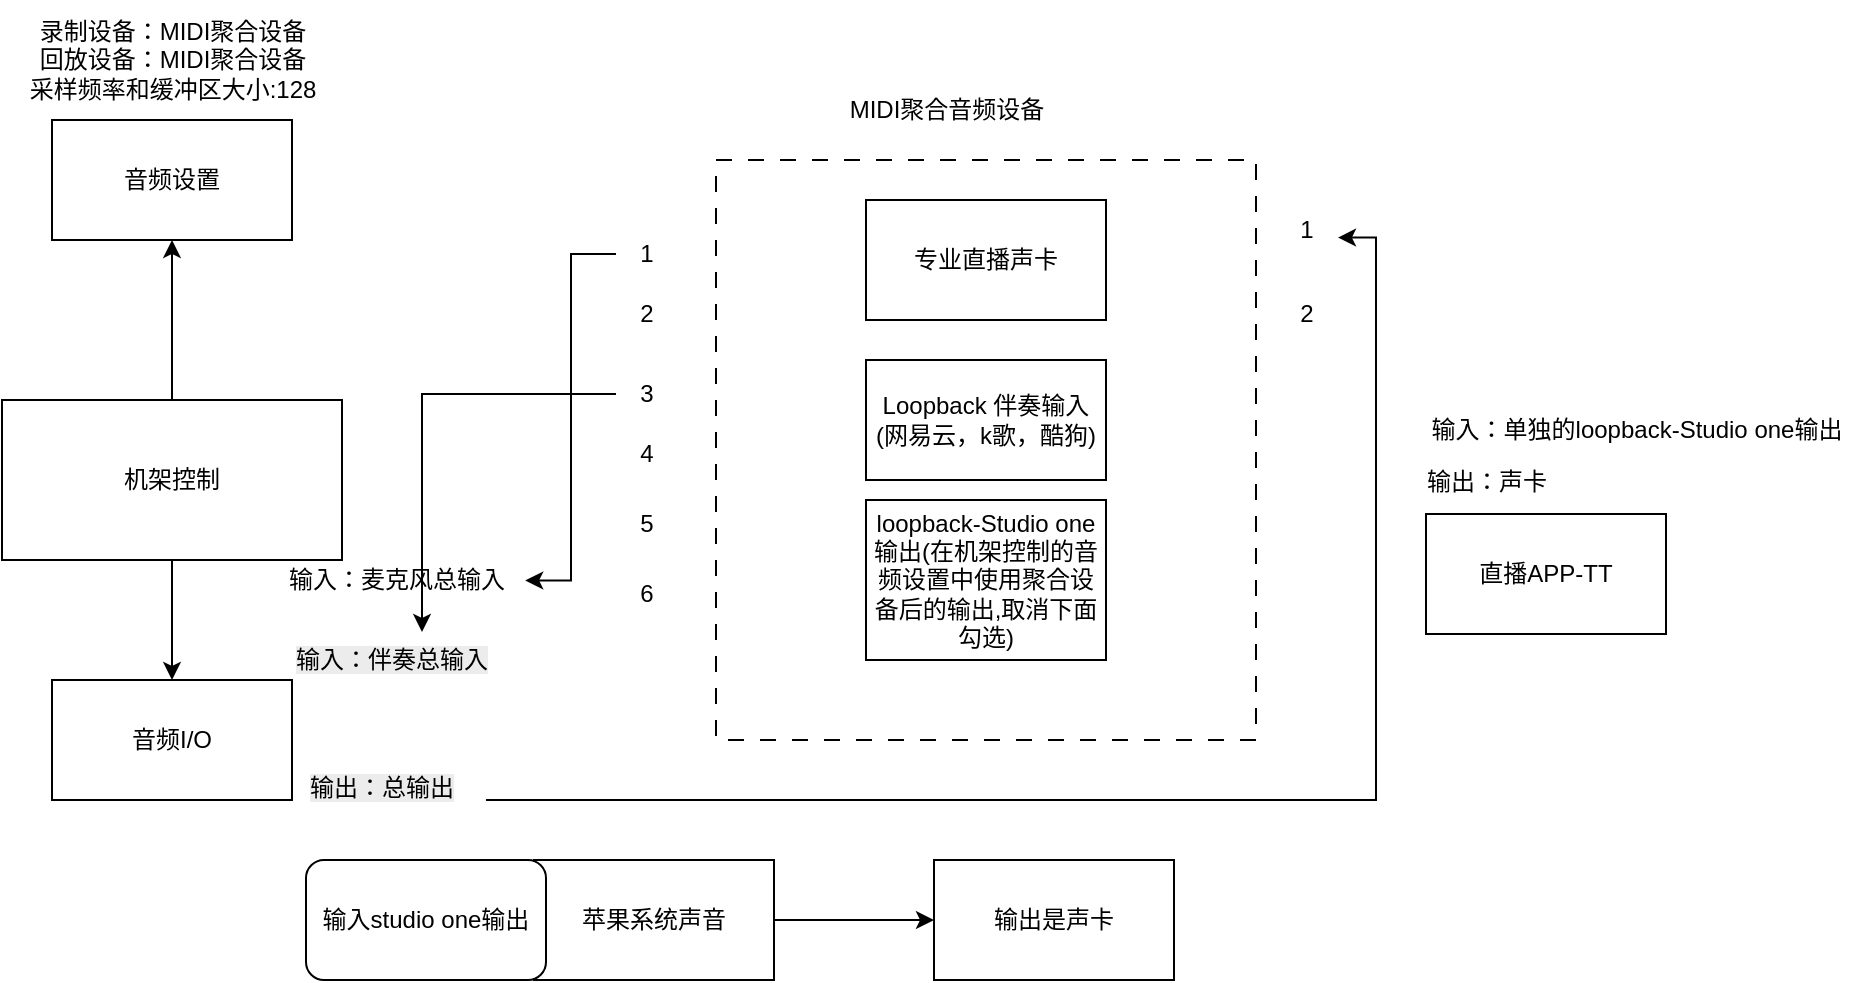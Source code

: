 <mxfile version="26.2.14">
  <diagram name="第 1 页" id="7WTzuipDIQhC7smeBhwV">
    <mxGraphModel dx="1042" dy="535" grid="1" gridSize="10" guides="1" tooltips="1" connect="1" arrows="1" fold="1" page="1" pageScale="1" pageWidth="827" pageHeight="1169" math="0" shadow="0">
      <root>
        <mxCell id="0" />
        <mxCell id="1" parent="0" />
        <mxCell id="VAnJiJQfd62OOGLLckr2-10" value="" style="rounded=0;whiteSpace=wrap;html=1;dashed=1;dashPattern=8 8;" vertex="1" parent="1">
          <mxGeometry x="375" y="80" width="270" height="290" as="geometry" />
        </mxCell>
        <mxCell id="VAnJiJQfd62OOGLLckr2-1" value="专业直播声卡" style="rounded=0;whiteSpace=wrap;html=1;" vertex="1" parent="1">
          <mxGeometry x="450" y="100" width="120" height="60" as="geometry" />
        </mxCell>
        <mxCell id="VAnJiJQfd62OOGLLckr2-16" style="edgeStyle=orthogonalEdgeStyle;rounded=0;orthogonalLoop=1;jettySize=auto;html=1;exitX=0.5;exitY=0;exitDx=0;exitDy=0;entryX=0.5;entryY=1;entryDx=0;entryDy=0;" edge="1" parent="1" source="VAnJiJQfd62OOGLLckr2-3" target="VAnJiJQfd62OOGLLckr2-13">
          <mxGeometry relative="1" as="geometry" />
        </mxCell>
        <mxCell id="VAnJiJQfd62OOGLLckr2-21" style="edgeStyle=orthogonalEdgeStyle;rounded=0;orthogonalLoop=1;jettySize=auto;html=1;exitX=0.5;exitY=1;exitDx=0;exitDy=0;" edge="1" parent="1" source="VAnJiJQfd62OOGLLckr2-3" target="VAnJiJQfd62OOGLLckr2-20">
          <mxGeometry relative="1" as="geometry" />
        </mxCell>
        <mxCell id="VAnJiJQfd62OOGLLckr2-3" value="机架控制" style="rounded=0;whiteSpace=wrap;html=1;" vertex="1" parent="1">
          <mxGeometry x="18" y="200" width="170" height="80" as="geometry" />
        </mxCell>
        <mxCell id="VAnJiJQfd62OOGLLckr2-5" value="Loopback 伴奏输入(网易云，k歌，酷狗)" style="rounded=0;whiteSpace=wrap;html=1;" vertex="1" parent="1">
          <mxGeometry x="450" y="180" width="120" height="60" as="geometry" />
        </mxCell>
        <mxCell id="VAnJiJQfd62OOGLLckr2-6" value="loopback-Studio one输出(在机架控制的音频设置中使用聚合设备后的输出,取消下面勾选)" style="rounded=0;whiteSpace=wrap;html=1;" vertex="1" parent="1">
          <mxGeometry x="450" y="250" width="120" height="80" as="geometry" />
        </mxCell>
        <mxCell id="VAnJiJQfd62OOGLLckr2-12" value="MIDI聚合音频设备" style="text;html=1;align=center;verticalAlign=middle;resizable=0;points=[];autosize=1;strokeColor=none;fillColor=none;" vertex="1" parent="1">
          <mxGeometry x="430" y="40" width="120" height="30" as="geometry" />
        </mxCell>
        <mxCell id="VAnJiJQfd62OOGLLckr2-13" value="音频设置" style="rounded=0;whiteSpace=wrap;html=1;" vertex="1" parent="1">
          <mxGeometry x="43" y="60" width="120" height="60" as="geometry" />
        </mxCell>
        <mxCell id="VAnJiJQfd62OOGLLckr2-19" value="录制设备：MIDI聚合设备&lt;div&gt;回放设备：MIDI聚合设备&lt;/div&gt;&lt;div&gt;采样频率和缓冲区大小:128&lt;/div&gt;" style="text;html=1;align=center;verticalAlign=middle;resizable=0;points=[];autosize=1;strokeColor=none;fillColor=none;" vertex="1" parent="1">
          <mxGeometry x="18" width="170" height="60" as="geometry" />
        </mxCell>
        <mxCell id="VAnJiJQfd62OOGLLckr2-20" value="音频I/O" style="whiteSpace=wrap;html=1;" vertex="1" parent="1">
          <mxGeometry x="43" y="340" width="120" height="60" as="geometry" />
        </mxCell>
        <mxCell id="VAnJiJQfd62OOGLLckr2-22" value="输入：麦克风总输入&lt;div&gt;&lt;br&gt;&lt;/div&gt;" style="text;html=1;align=center;verticalAlign=middle;resizable=0;points=[];autosize=1;strokeColor=none;fillColor=none;" vertex="1" parent="1">
          <mxGeometry x="150" y="277" width="130" height="40" as="geometry" />
        </mxCell>
        <mxCell id="VAnJiJQfd62OOGLLckr2-23" value="1" style="text;html=1;align=center;verticalAlign=middle;resizable=0;points=[];autosize=1;strokeColor=none;fillColor=none;" vertex="1" parent="1">
          <mxGeometry x="325" y="112" width="30" height="30" as="geometry" />
        </mxCell>
        <mxCell id="VAnJiJQfd62OOGLLckr2-24" value="2" style="text;html=1;align=center;verticalAlign=middle;resizable=0;points=[];autosize=1;strokeColor=none;fillColor=none;" vertex="1" parent="1">
          <mxGeometry x="325" y="142" width="30" height="30" as="geometry" />
        </mxCell>
        <mxCell id="VAnJiJQfd62OOGLLckr2-43" style="edgeStyle=orthogonalEdgeStyle;rounded=0;orthogonalLoop=1;jettySize=auto;html=1;entryX=0.5;entryY=0;entryDx=0;entryDy=0;" edge="1" parent="1" source="VAnJiJQfd62OOGLLckr2-25" target="VAnJiJQfd62OOGLLckr2-39">
          <mxGeometry relative="1" as="geometry" />
        </mxCell>
        <mxCell id="VAnJiJQfd62OOGLLckr2-25" value="3" style="text;html=1;align=center;verticalAlign=middle;resizable=0;points=[];autosize=1;strokeColor=none;fillColor=none;" vertex="1" parent="1">
          <mxGeometry x="325" y="182" width="30" height="30" as="geometry" />
        </mxCell>
        <mxCell id="VAnJiJQfd62OOGLLckr2-28" value="4" style="text;html=1;align=center;verticalAlign=middle;resizable=0;points=[];autosize=1;strokeColor=none;fillColor=none;" vertex="1" parent="1">
          <mxGeometry x="325" y="212" width="30" height="30" as="geometry" />
        </mxCell>
        <mxCell id="VAnJiJQfd62OOGLLckr2-29" value="5" style="text;html=1;align=center;verticalAlign=middle;resizable=0;points=[];autosize=1;strokeColor=none;fillColor=none;" vertex="1" parent="1">
          <mxGeometry x="325" y="247" width="30" height="30" as="geometry" />
        </mxCell>
        <mxCell id="VAnJiJQfd62OOGLLckr2-32" value="6" style="text;html=1;align=center;verticalAlign=middle;resizable=0;points=[];autosize=1;strokeColor=none;fillColor=none;" vertex="1" parent="1">
          <mxGeometry x="325" y="282" width="30" height="30" as="geometry" />
        </mxCell>
        <mxCell id="VAnJiJQfd62OOGLLckr2-35" value="1" style="text;html=1;align=center;verticalAlign=middle;resizable=0;points=[];autosize=1;strokeColor=none;fillColor=none;" vertex="1" parent="1">
          <mxGeometry x="655" y="100" width="30" height="30" as="geometry" />
        </mxCell>
        <mxCell id="VAnJiJQfd62OOGLLckr2-36" value="2" style="text;html=1;align=center;verticalAlign=middle;resizable=0;points=[];autosize=1;strokeColor=none;fillColor=none;" vertex="1" parent="1">
          <mxGeometry x="655" y="142" width="30" height="30" as="geometry" />
        </mxCell>
        <mxCell id="VAnJiJQfd62OOGLLckr2-39" value="&lt;span style=&quot;color: rgb(0, 0, 0); font-family: Helvetica; font-size: 12px; font-style: normal; font-variant-ligatures: normal; font-variant-caps: normal; font-weight: 400; letter-spacing: normal; orphans: 2; text-align: center; text-indent: 0px; text-transform: none; widows: 2; word-spacing: 0px; -webkit-text-stroke-width: 0px; white-space: nowrap; background-color: rgb(236, 236, 236); text-decoration-thickness: initial; text-decoration-style: initial; text-decoration-color: initial; display: inline !important; float: none;&quot;&gt;输入：伴奏总输入&lt;/span&gt;" style="text;whiteSpace=wrap;html=1;" vertex="1" parent="1">
          <mxGeometry x="163" y="316" width="130" height="42" as="geometry" />
        </mxCell>
        <mxCell id="VAnJiJQfd62OOGLLckr2-40" value="&lt;span style=&quot;color: rgb(0, 0, 0); font-family: Helvetica; font-size: 12px; font-style: normal; font-variant-ligatures: normal; font-variant-caps: normal; font-weight: 400; letter-spacing: normal; orphans: 2; text-align: center; text-indent: 0px; text-transform: none; widows: 2; word-spacing: 0px; -webkit-text-stroke-width: 0px; white-space: nowrap; background-color: rgb(236, 236, 236); text-decoration-thickness: initial; text-decoration-style: initial; text-decoration-color: initial; float: none; display: inline !important;&quot;&gt;输出：总输出&lt;/span&gt;" style="text;whiteSpace=wrap;html=1;" vertex="1" parent="1">
          <mxGeometry x="170" y="380" width="90" height="40" as="geometry" />
        </mxCell>
        <mxCell id="VAnJiJQfd62OOGLLckr2-42" style="edgeStyle=orthogonalEdgeStyle;rounded=0;orthogonalLoop=1;jettySize=auto;html=1;entryX=0.997;entryY=0.33;entryDx=0;entryDy=0;entryPerimeter=0;" edge="1" parent="1" source="VAnJiJQfd62OOGLLckr2-23" target="VAnJiJQfd62OOGLLckr2-22">
          <mxGeometry relative="1" as="geometry" />
        </mxCell>
        <mxCell id="VAnJiJQfd62OOGLLckr2-44" style="edgeStyle=orthogonalEdgeStyle;rounded=0;orthogonalLoop=1;jettySize=auto;html=1;exitX=1;exitY=0.5;exitDx=0;exitDy=0;entryX=1.033;entryY=0.627;entryDx=0;entryDy=0;entryPerimeter=0;" edge="1" parent="1" source="VAnJiJQfd62OOGLLckr2-40" target="VAnJiJQfd62OOGLLckr2-35">
          <mxGeometry relative="1" as="geometry" />
        </mxCell>
        <mxCell id="VAnJiJQfd62OOGLLckr2-45" value="直播APP-TT" style="rounded=0;whiteSpace=wrap;html=1;" vertex="1" parent="1">
          <mxGeometry x="730" y="257" width="120" height="60" as="geometry" />
        </mxCell>
        <mxCell id="VAnJiJQfd62OOGLLckr2-49" value="输入：单独的loopback-Studio one输出" style="text;html=1;align=center;verticalAlign=middle;resizable=0;points=[];autosize=1;strokeColor=none;fillColor=none;" vertex="1" parent="1">
          <mxGeometry x="720" y="200" width="230" height="30" as="geometry" />
        </mxCell>
        <mxCell id="VAnJiJQfd62OOGLLckr2-55" value="" style="edgeStyle=orthogonalEdgeStyle;rounded=0;orthogonalLoop=1;jettySize=auto;html=1;" edge="1" parent="1" source="VAnJiJQfd62OOGLLckr2-52" target="VAnJiJQfd62OOGLLckr2-54">
          <mxGeometry relative="1" as="geometry" />
        </mxCell>
        <mxCell id="VAnJiJQfd62OOGLLckr2-52" value="苹果系统声音" style="rounded=0;whiteSpace=wrap;html=1;" vertex="1" parent="1">
          <mxGeometry x="284" y="430" width="120" height="60" as="geometry" />
        </mxCell>
        <mxCell id="VAnJiJQfd62OOGLLckr2-53" value="输入studio one输出" style="rounded=1;whiteSpace=wrap;html=1;" vertex="1" parent="1">
          <mxGeometry x="170" y="430" width="120" height="60" as="geometry" />
        </mxCell>
        <mxCell id="VAnJiJQfd62OOGLLckr2-54" value="输出是声卡" style="whiteSpace=wrap;html=1;rounded=0;" vertex="1" parent="1">
          <mxGeometry x="484" y="430" width="120" height="60" as="geometry" />
        </mxCell>
        <mxCell id="VAnJiJQfd62OOGLLckr2-56" value="输出：声卡" style="text;html=1;align=center;verticalAlign=middle;resizable=0;points=[];autosize=1;strokeColor=none;fillColor=none;" vertex="1" parent="1">
          <mxGeometry x="720" y="226" width="80" height="30" as="geometry" />
        </mxCell>
      </root>
    </mxGraphModel>
  </diagram>
</mxfile>
